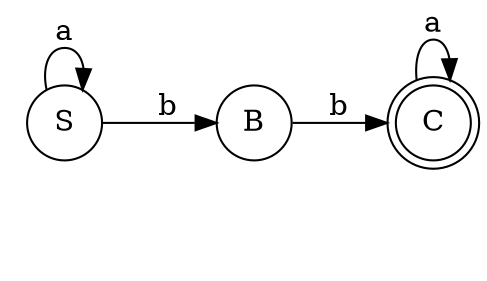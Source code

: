 digraph myAutomaton {
rankdir=LR;
"" [shape=none]
"S" [shape=circle]
"B" [shape=circle]
"C" [shape=doublecircle]

"S" -> "S"[label="a"]
"S" -> "B"[label="b"]
"C" -> "C"[label="a"]
"B" -> "C"[label="b"]
}